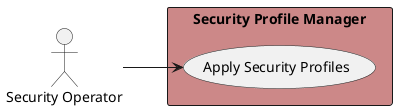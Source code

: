 @startuml

left to right direction


Actor "Security Operator" as SecurityOperator


rectangle "Security Profile Manager" as spm #cc8888 {
        usecase "Apply Security Profiles" as ApplySecurityProfiles
    SecurityOperator --> ApplySecurityProfiles

}


@enduml
